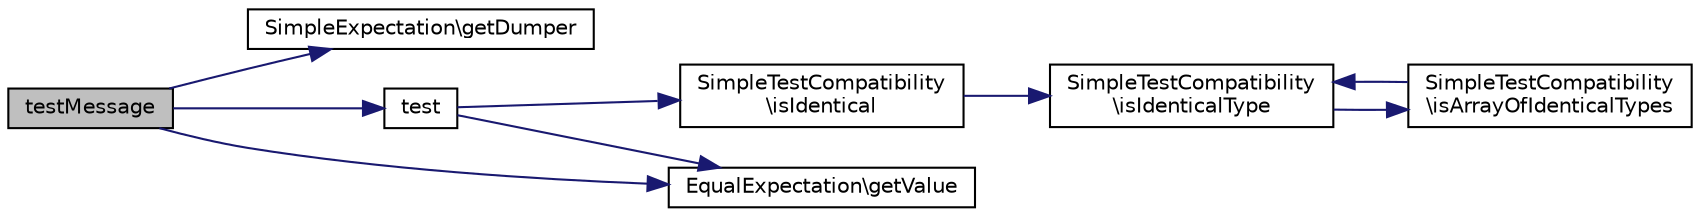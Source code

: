 digraph "testMessage"
{
  edge [fontname="Helvetica",fontsize="10",labelfontname="Helvetica",labelfontsize="10"];
  node [fontname="Helvetica",fontsize="10",shape=record];
  rankdir="LR";
  Node1 [label="testMessage",height=0.2,width=0.4,color="black", fillcolor="grey75", style="filled" fontcolor="black"];
  Node1 -> Node2 [color="midnightblue",fontsize="10",style="solid",fontname="Helvetica"];
  Node2 [label="SimpleExpectation\\getDumper",height=0.2,width=0.4,color="black", fillcolor="white", style="filled",URL="$class_simple_expectation.html#ac13149681313e1f4bf6cf5be570c4414"];
  Node1 -> Node3 [color="midnightblue",fontsize="10",style="solid",fontname="Helvetica"];
  Node3 [label="test",height=0.2,width=0.4,color="black", fillcolor="white", style="filled",URL="$class_identical_expectation.html#ae44e91fd7374c9eba4aa26c28454e4c8"];
  Node3 -> Node4 [color="midnightblue",fontsize="10",style="solid",fontname="Helvetica"];
  Node4 [label="SimpleTestCompatibility\l\\isIdentical",height=0.2,width=0.4,color="black", fillcolor="white", style="filled",URL="$class_simple_test_compatibility.html#a2143bfe18406c273885c33d2d79993c0"];
  Node4 -> Node5 [color="midnightblue",fontsize="10",style="solid",fontname="Helvetica"];
  Node5 [label="SimpleTestCompatibility\l\\isIdenticalType",height=0.2,width=0.4,color="black", fillcolor="white", style="filled",URL="$class_simple_test_compatibility.html#a3a42dc5ca16433e7d78af2433414a676"];
  Node5 -> Node6 [color="midnightblue",fontsize="10",style="solid",fontname="Helvetica"];
  Node6 [label="SimpleTestCompatibility\l\\isArrayOfIdenticalTypes",height=0.2,width=0.4,color="black", fillcolor="white", style="filled",URL="$class_simple_test_compatibility.html#a5914a1ab135dfd4fa7ccdd65bcc55252"];
  Node6 -> Node5 [color="midnightblue",fontsize="10",style="solid",fontname="Helvetica"];
  Node3 -> Node7 [color="midnightblue",fontsize="10",style="solid",fontname="Helvetica"];
  Node7 [label="EqualExpectation\\getValue",height=0.2,width=0.4,color="black", fillcolor="white", style="filled",URL="$class_equal_expectation.html#ac0bc18784b182c89fcfd276625aef435"];
  Node1 -> Node7 [color="midnightblue",fontsize="10",style="solid",fontname="Helvetica"];
}
